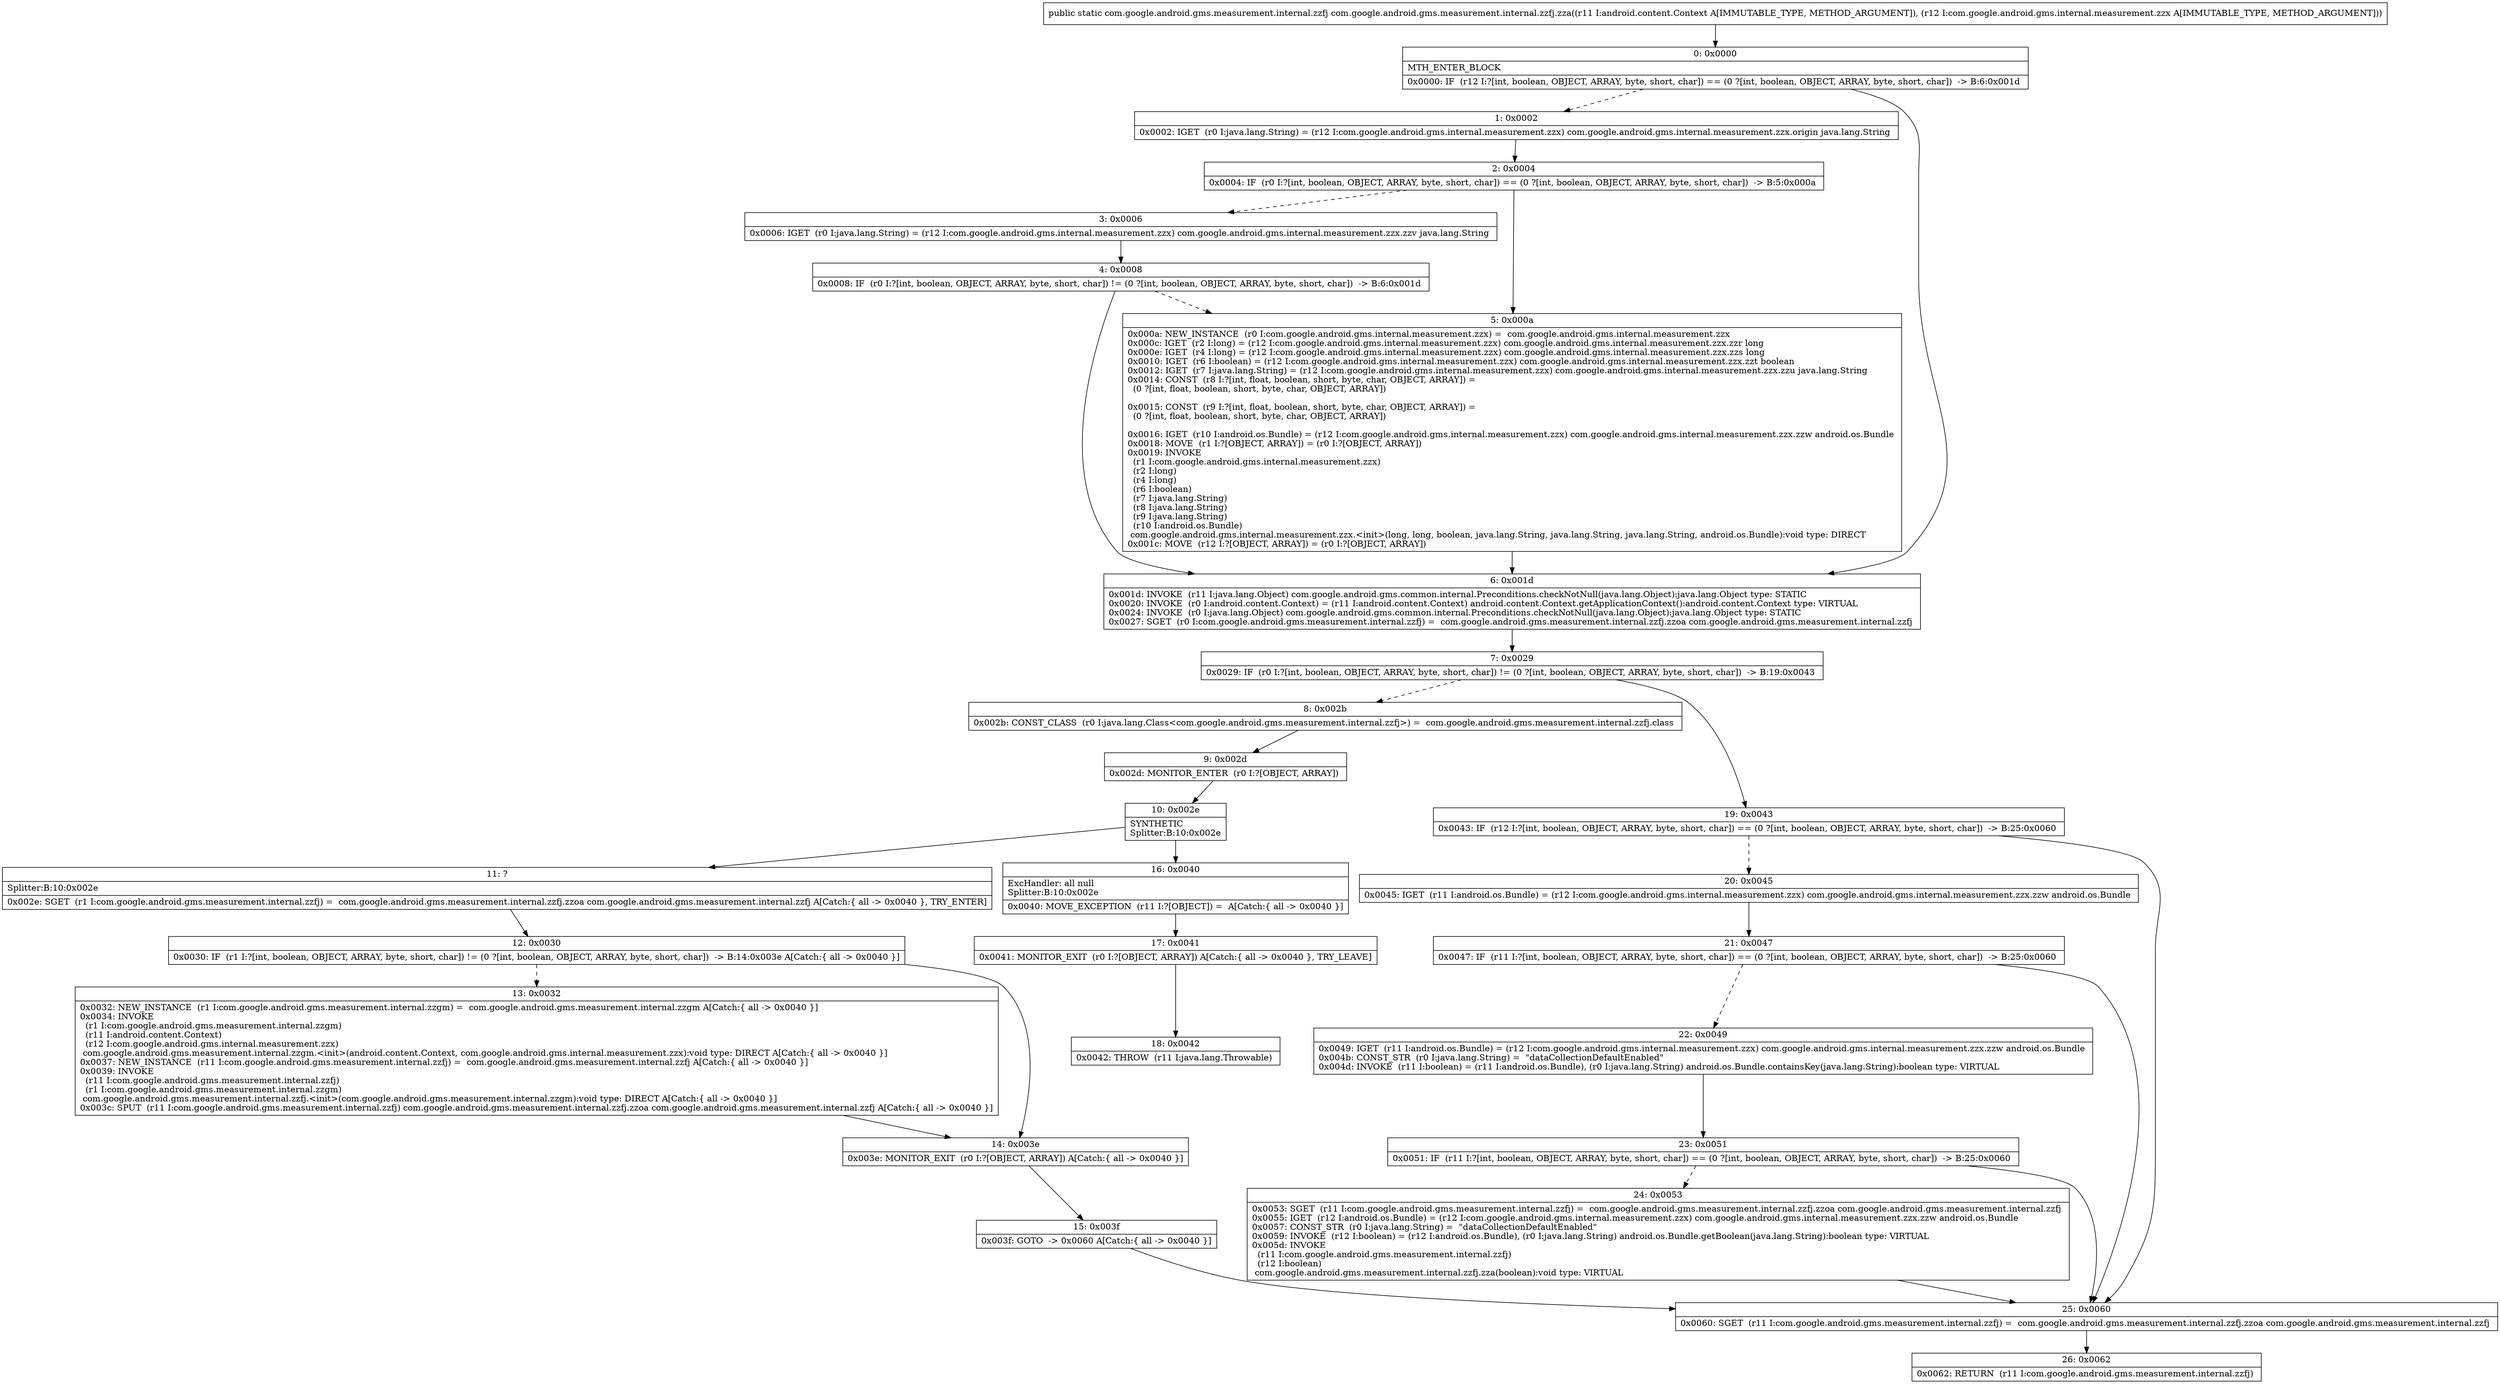 digraph "CFG forcom.google.android.gms.measurement.internal.zzfj.zza(Landroid\/content\/Context;Lcom\/google\/android\/gms\/internal\/measurement\/zzx;)Lcom\/google\/android\/gms\/measurement\/internal\/zzfj;" {
Node_0 [shape=record,label="{0\:\ 0x0000|MTH_ENTER_BLOCK\l|0x0000: IF  (r12 I:?[int, boolean, OBJECT, ARRAY, byte, short, char]) == (0 ?[int, boolean, OBJECT, ARRAY, byte, short, char])  \-\> B:6:0x001d \l}"];
Node_1 [shape=record,label="{1\:\ 0x0002|0x0002: IGET  (r0 I:java.lang.String) = (r12 I:com.google.android.gms.internal.measurement.zzx) com.google.android.gms.internal.measurement.zzx.origin java.lang.String \l}"];
Node_2 [shape=record,label="{2\:\ 0x0004|0x0004: IF  (r0 I:?[int, boolean, OBJECT, ARRAY, byte, short, char]) == (0 ?[int, boolean, OBJECT, ARRAY, byte, short, char])  \-\> B:5:0x000a \l}"];
Node_3 [shape=record,label="{3\:\ 0x0006|0x0006: IGET  (r0 I:java.lang.String) = (r12 I:com.google.android.gms.internal.measurement.zzx) com.google.android.gms.internal.measurement.zzx.zzv java.lang.String \l}"];
Node_4 [shape=record,label="{4\:\ 0x0008|0x0008: IF  (r0 I:?[int, boolean, OBJECT, ARRAY, byte, short, char]) != (0 ?[int, boolean, OBJECT, ARRAY, byte, short, char])  \-\> B:6:0x001d \l}"];
Node_5 [shape=record,label="{5\:\ 0x000a|0x000a: NEW_INSTANCE  (r0 I:com.google.android.gms.internal.measurement.zzx) =  com.google.android.gms.internal.measurement.zzx \l0x000c: IGET  (r2 I:long) = (r12 I:com.google.android.gms.internal.measurement.zzx) com.google.android.gms.internal.measurement.zzx.zzr long \l0x000e: IGET  (r4 I:long) = (r12 I:com.google.android.gms.internal.measurement.zzx) com.google.android.gms.internal.measurement.zzx.zzs long \l0x0010: IGET  (r6 I:boolean) = (r12 I:com.google.android.gms.internal.measurement.zzx) com.google.android.gms.internal.measurement.zzx.zzt boolean \l0x0012: IGET  (r7 I:java.lang.String) = (r12 I:com.google.android.gms.internal.measurement.zzx) com.google.android.gms.internal.measurement.zzx.zzu java.lang.String \l0x0014: CONST  (r8 I:?[int, float, boolean, short, byte, char, OBJECT, ARRAY]) = \l  (0 ?[int, float, boolean, short, byte, char, OBJECT, ARRAY])\l \l0x0015: CONST  (r9 I:?[int, float, boolean, short, byte, char, OBJECT, ARRAY]) = \l  (0 ?[int, float, boolean, short, byte, char, OBJECT, ARRAY])\l \l0x0016: IGET  (r10 I:android.os.Bundle) = (r12 I:com.google.android.gms.internal.measurement.zzx) com.google.android.gms.internal.measurement.zzx.zzw android.os.Bundle \l0x0018: MOVE  (r1 I:?[OBJECT, ARRAY]) = (r0 I:?[OBJECT, ARRAY]) \l0x0019: INVOKE  \l  (r1 I:com.google.android.gms.internal.measurement.zzx)\l  (r2 I:long)\l  (r4 I:long)\l  (r6 I:boolean)\l  (r7 I:java.lang.String)\l  (r8 I:java.lang.String)\l  (r9 I:java.lang.String)\l  (r10 I:android.os.Bundle)\l com.google.android.gms.internal.measurement.zzx.\<init\>(long, long, boolean, java.lang.String, java.lang.String, java.lang.String, android.os.Bundle):void type: DIRECT \l0x001c: MOVE  (r12 I:?[OBJECT, ARRAY]) = (r0 I:?[OBJECT, ARRAY]) \l}"];
Node_6 [shape=record,label="{6\:\ 0x001d|0x001d: INVOKE  (r11 I:java.lang.Object) com.google.android.gms.common.internal.Preconditions.checkNotNull(java.lang.Object):java.lang.Object type: STATIC \l0x0020: INVOKE  (r0 I:android.content.Context) = (r11 I:android.content.Context) android.content.Context.getApplicationContext():android.content.Context type: VIRTUAL \l0x0024: INVOKE  (r0 I:java.lang.Object) com.google.android.gms.common.internal.Preconditions.checkNotNull(java.lang.Object):java.lang.Object type: STATIC \l0x0027: SGET  (r0 I:com.google.android.gms.measurement.internal.zzfj) =  com.google.android.gms.measurement.internal.zzfj.zzoa com.google.android.gms.measurement.internal.zzfj \l}"];
Node_7 [shape=record,label="{7\:\ 0x0029|0x0029: IF  (r0 I:?[int, boolean, OBJECT, ARRAY, byte, short, char]) != (0 ?[int, boolean, OBJECT, ARRAY, byte, short, char])  \-\> B:19:0x0043 \l}"];
Node_8 [shape=record,label="{8\:\ 0x002b|0x002b: CONST_CLASS  (r0 I:java.lang.Class\<com.google.android.gms.measurement.internal.zzfj\>) =  com.google.android.gms.measurement.internal.zzfj.class \l}"];
Node_9 [shape=record,label="{9\:\ 0x002d|0x002d: MONITOR_ENTER  (r0 I:?[OBJECT, ARRAY]) \l}"];
Node_10 [shape=record,label="{10\:\ 0x002e|SYNTHETIC\lSplitter:B:10:0x002e\l}"];
Node_11 [shape=record,label="{11\:\ ?|Splitter:B:10:0x002e\l|0x002e: SGET  (r1 I:com.google.android.gms.measurement.internal.zzfj) =  com.google.android.gms.measurement.internal.zzfj.zzoa com.google.android.gms.measurement.internal.zzfj A[Catch:\{ all \-\> 0x0040 \}, TRY_ENTER]\l}"];
Node_12 [shape=record,label="{12\:\ 0x0030|0x0030: IF  (r1 I:?[int, boolean, OBJECT, ARRAY, byte, short, char]) != (0 ?[int, boolean, OBJECT, ARRAY, byte, short, char])  \-\> B:14:0x003e A[Catch:\{ all \-\> 0x0040 \}]\l}"];
Node_13 [shape=record,label="{13\:\ 0x0032|0x0032: NEW_INSTANCE  (r1 I:com.google.android.gms.measurement.internal.zzgm) =  com.google.android.gms.measurement.internal.zzgm A[Catch:\{ all \-\> 0x0040 \}]\l0x0034: INVOKE  \l  (r1 I:com.google.android.gms.measurement.internal.zzgm)\l  (r11 I:android.content.Context)\l  (r12 I:com.google.android.gms.internal.measurement.zzx)\l com.google.android.gms.measurement.internal.zzgm.\<init\>(android.content.Context, com.google.android.gms.internal.measurement.zzx):void type: DIRECT A[Catch:\{ all \-\> 0x0040 \}]\l0x0037: NEW_INSTANCE  (r11 I:com.google.android.gms.measurement.internal.zzfj) =  com.google.android.gms.measurement.internal.zzfj A[Catch:\{ all \-\> 0x0040 \}]\l0x0039: INVOKE  \l  (r11 I:com.google.android.gms.measurement.internal.zzfj)\l  (r1 I:com.google.android.gms.measurement.internal.zzgm)\l com.google.android.gms.measurement.internal.zzfj.\<init\>(com.google.android.gms.measurement.internal.zzgm):void type: DIRECT A[Catch:\{ all \-\> 0x0040 \}]\l0x003c: SPUT  (r11 I:com.google.android.gms.measurement.internal.zzfj) com.google.android.gms.measurement.internal.zzfj.zzoa com.google.android.gms.measurement.internal.zzfj A[Catch:\{ all \-\> 0x0040 \}]\l}"];
Node_14 [shape=record,label="{14\:\ 0x003e|0x003e: MONITOR_EXIT  (r0 I:?[OBJECT, ARRAY]) A[Catch:\{ all \-\> 0x0040 \}]\l}"];
Node_15 [shape=record,label="{15\:\ 0x003f|0x003f: GOTO  \-\> 0x0060 A[Catch:\{ all \-\> 0x0040 \}]\l}"];
Node_16 [shape=record,label="{16\:\ 0x0040|ExcHandler: all null\lSplitter:B:10:0x002e\l|0x0040: MOVE_EXCEPTION  (r11 I:?[OBJECT]) =  A[Catch:\{ all \-\> 0x0040 \}]\l}"];
Node_17 [shape=record,label="{17\:\ 0x0041|0x0041: MONITOR_EXIT  (r0 I:?[OBJECT, ARRAY]) A[Catch:\{ all \-\> 0x0040 \}, TRY_LEAVE]\l}"];
Node_18 [shape=record,label="{18\:\ 0x0042|0x0042: THROW  (r11 I:java.lang.Throwable) \l}"];
Node_19 [shape=record,label="{19\:\ 0x0043|0x0043: IF  (r12 I:?[int, boolean, OBJECT, ARRAY, byte, short, char]) == (0 ?[int, boolean, OBJECT, ARRAY, byte, short, char])  \-\> B:25:0x0060 \l}"];
Node_20 [shape=record,label="{20\:\ 0x0045|0x0045: IGET  (r11 I:android.os.Bundle) = (r12 I:com.google.android.gms.internal.measurement.zzx) com.google.android.gms.internal.measurement.zzx.zzw android.os.Bundle \l}"];
Node_21 [shape=record,label="{21\:\ 0x0047|0x0047: IF  (r11 I:?[int, boolean, OBJECT, ARRAY, byte, short, char]) == (0 ?[int, boolean, OBJECT, ARRAY, byte, short, char])  \-\> B:25:0x0060 \l}"];
Node_22 [shape=record,label="{22\:\ 0x0049|0x0049: IGET  (r11 I:android.os.Bundle) = (r12 I:com.google.android.gms.internal.measurement.zzx) com.google.android.gms.internal.measurement.zzx.zzw android.os.Bundle \l0x004b: CONST_STR  (r0 I:java.lang.String) =  \"dataCollectionDefaultEnabled\" \l0x004d: INVOKE  (r11 I:boolean) = (r11 I:android.os.Bundle), (r0 I:java.lang.String) android.os.Bundle.containsKey(java.lang.String):boolean type: VIRTUAL \l}"];
Node_23 [shape=record,label="{23\:\ 0x0051|0x0051: IF  (r11 I:?[int, boolean, OBJECT, ARRAY, byte, short, char]) == (0 ?[int, boolean, OBJECT, ARRAY, byte, short, char])  \-\> B:25:0x0060 \l}"];
Node_24 [shape=record,label="{24\:\ 0x0053|0x0053: SGET  (r11 I:com.google.android.gms.measurement.internal.zzfj) =  com.google.android.gms.measurement.internal.zzfj.zzoa com.google.android.gms.measurement.internal.zzfj \l0x0055: IGET  (r12 I:android.os.Bundle) = (r12 I:com.google.android.gms.internal.measurement.zzx) com.google.android.gms.internal.measurement.zzx.zzw android.os.Bundle \l0x0057: CONST_STR  (r0 I:java.lang.String) =  \"dataCollectionDefaultEnabled\" \l0x0059: INVOKE  (r12 I:boolean) = (r12 I:android.os.Bundle), (r0 I:java.lang.String) android.os.Bundle.getBoolean(java.lang.String):boolean type: VIRTUAL \l0x005d: INVOKE  \l  (r11 I:com.google.android.gms.measurement.internal.zzfj)\l  (r12 I:boolean)\l com.google.android.gms.measurement.internal.zzfj.zza(boolean):void type: VIRTUAL \l}"];
Node_25 [shape=record,label="{25\:\ 0x0060|0x0060: SGET  (r11 I:com.google.android.gms.measurement.internal.zzfj) =  com.google.android.gms.measurement.internal.zzfj.zzoa com.google.android.gms.measurement.internal.zzfj \l}"];
Node_26 [shape=record,label="{26\:\ 0x0062|0x0062: RETURN  (r11 I:com.google.android.gms.measurement.internal.zzfj) \l}"];
MethodNode[shape=record,label="{public static com.google.android.gms.measurement.internal.zzfj com.google.android.gms.measurement.internal.zzfj.zza((r11 I:android.content.Context A[IMMUTABLE_TYPE, METHOD_ARGUMENT]), (r12 I:com.google.android.gms.internal.measurement.zzx A[IMMUTABLE_TYPE, METHOD_ARGUMENT])) }"];
MethodNode -> Node_0;
Node_0 -> Node_1[style=dashed];
Node_0 -> Node_6;
Node_1 -> Node_2;
Node_2 -> Node_3[style=dashed];
Node_2 -> Node_5;
Node_3 -> Node_4;
Node_4 -> Node_5[style=dashed];
Node_4 -> Node_6;
Node_5 -> Node_6;
Node_6 -> Node_7;
Node_7 -> Node_8[style=dashed];
Node_7 -> Node_19;
Node_8 -> Node_9;
Node_9 -> Node_10;
Node_10 -> Node_11;
Node_10 -> Node_16;
Node_11 -> Node_12;
Node_12 -> Node_13[style=dashed];
Node_12 -> Node_14;
Node_13 -> Node_14;
Node_14 -> Node_15;
Node_15 -> Node_25;
Node_16 -> Node_17;
Node_17 -> Node_18;
Node_19 -> Node_20[style=dashed];
Node_19 -> Node_25;
Node_20 -> Node_21;
Node_21 -> Node_22[style=dashed];
Node_21 -> Node_25;
Node_22 -> Node_23;
Node_23 -> Node_24[style=dashed];
Node_23 -> Node_25;
Node_24 -> Node_25;
Node_25 -> Node_26;
}

